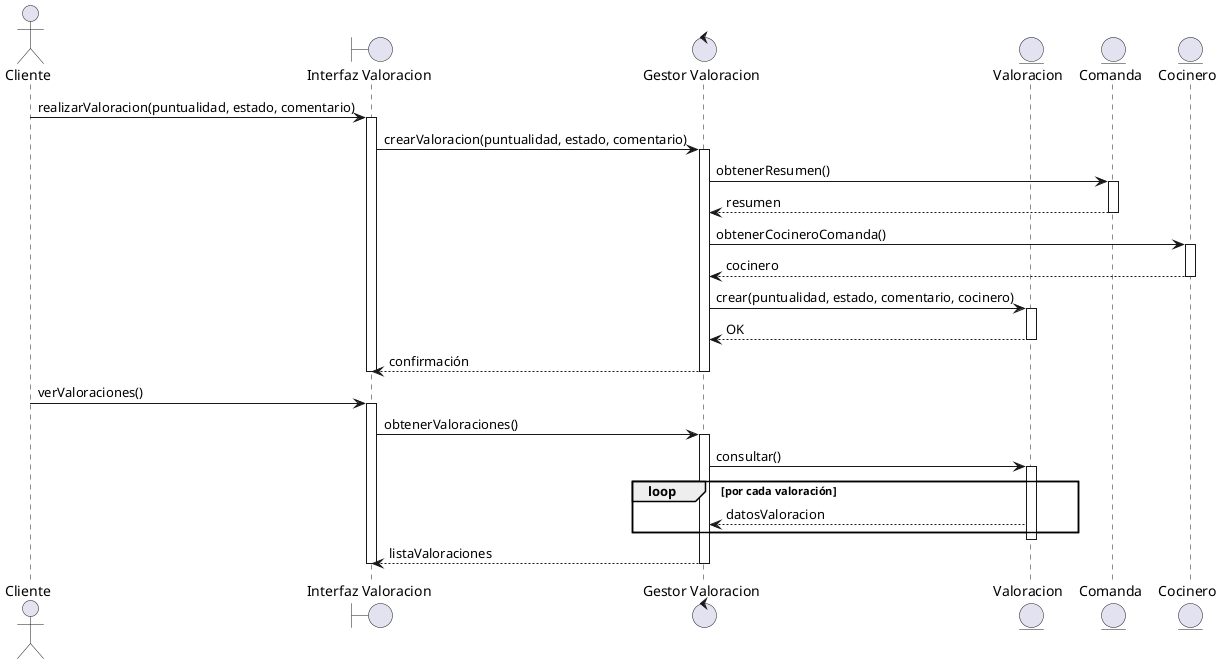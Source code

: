 @startuml
actor Cliente
boundary "Interfaz Valoracion" as InterfazValoracion
control "Gestor Valoracion" as GestorValoracion
entity "Valoracion" as Valoracion
entity "Comanda" as Comanda
entity "Cocinero" as Cocinero

Cliente -> InterfazValoracion : realizarValoracion(puntualidad, estado, comentario)
activate InterfazValoracion

InterfazValoracion -> GestorValoracion : crearValoracion(puntualidad, estado, comentario)
activate GestorValoracion

GestorValoracion -> Comanda : obtenerResumen()
activate Comanda
Comanda --> GestorValoracion : resumen
deactivate Comanda

GestorValoracion -> Cocinero : obtenerCocineroComanda()
activate Cocinero
Cocinero --> GestorValoracion : cocinero
deactivate Cocinero

GestorValoracion -> Valoracion : crear(puntualidad, estado, comentario, cocinero)
activate Valoracion
Valoracion --> GestorValoracion : OK
deactivate Valoracion

GestorValoracion --> InterfazValoracion : confirmación
deactivate GestorValoracion

deactivate InterfazValoracion

Cliente -> InterfazValoracion : verValoraciones()
activate InterfazValoracion

InterfazValoracion -> GestorValoracion : obtenerValoraciones()
activate GestorValoracion

GestorValoracion -> Valoracion : consultar()
activate Valoracion
loop por cada valoración
    Valoracion --> GestorValoracion : datosValoracion
end
deactivate Valoracion

GestorValoracion --> InterfazValoracion : listaValoraciones
deactivate GestorValoracion

deactivate InterfazValoracion
@enduml


